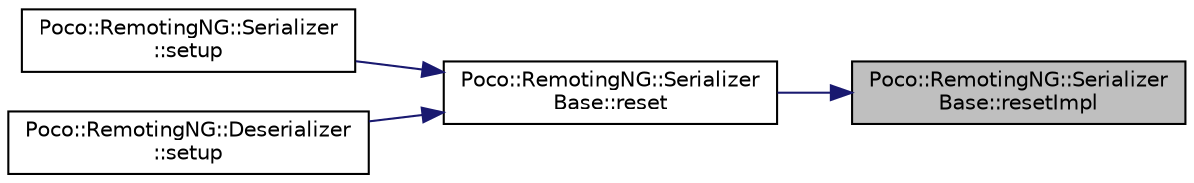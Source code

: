 digraph "Poco::RemotingNG::SerializerBase::resetImpl"
{
 // LATEX_PDF_SIZE
  edge [fontname="Helvetica",fontsize="10",labelfontname="Helvetica",labelfontsize="10"];
  node [fontname="Helvetica",fontsize="10",shape=record];
  rankdir="RL";
  Node1 [label="Poco::RemotingNG::Serializer\lBase::resetImpl",height=0.2,width=0.4,color="black", fillcolor="grey75", style="filled", fontcolor="black",tooltip="Destroys the Serializer."];
  Node1 -> Node2 [dir="back",color="midnightblue",fontsize="10",style="solid"];
  Node2 [label="Poco::RemotingNG::Serializer\lBase::reset",height=0.2,width=0.4,color="black", fillcolor="white", style="filled",URL="$classPoco_1_1RemotingNG_1_1SerializerBase.html#a308bce9f6d6328f9a250f561a9a46869",tooltip="Returns true if a property with the given name exists."];
  Node2 -> Node3 [dir="back",color="midnightblue",fontsize="10",style="solid"];
  Node3 [label="Poco::RemotingNG::Serializer\l::setup",height=0.2,width=0.4,color="black", fillcolor="white", style="filled",URL="$classPoco_1_1RemotingNG_1_1Serializer.html#a339f29b520faf5267469de0b19795755",tooltip="Destroys the Serializer."];
  Node2 -> Node4 [dir="back",color="midnightblue",fontsize="10",style="solid"];
  Node4 [label="Poco::RemotingNG::Deserializer\l::setup",height=0.2,width=0.4,color="black", fillcolor="white", style="filled",URL="$classPoco_1_1RemotingNG_1_1Deserializer.html#a596a223240ad36042e01a903d9ef561b",tooltip="Destroys the Deserializer."];
}
